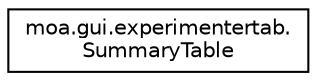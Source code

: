 digraph "Graphical Class Hierarchy"
{
 // LATEX_PDF_SIZE
  edge [fontname="Helvetica",fontsize="10",labelfontname="Helvetica",labelfontsize="10"];
  node [fontname="Helvetica",fontsize="10",shape=record];
  rankdir="LR";
  Node0 [label="moa.gui.experimentertab.\lSummaryTable",height=0.2,width=0.4,color="black", fillcolor="white", style="filled",URL="$classmoa_1_1gui_1_1experimentertab_1_1_summary_table.html",tooltip=" "];
}
